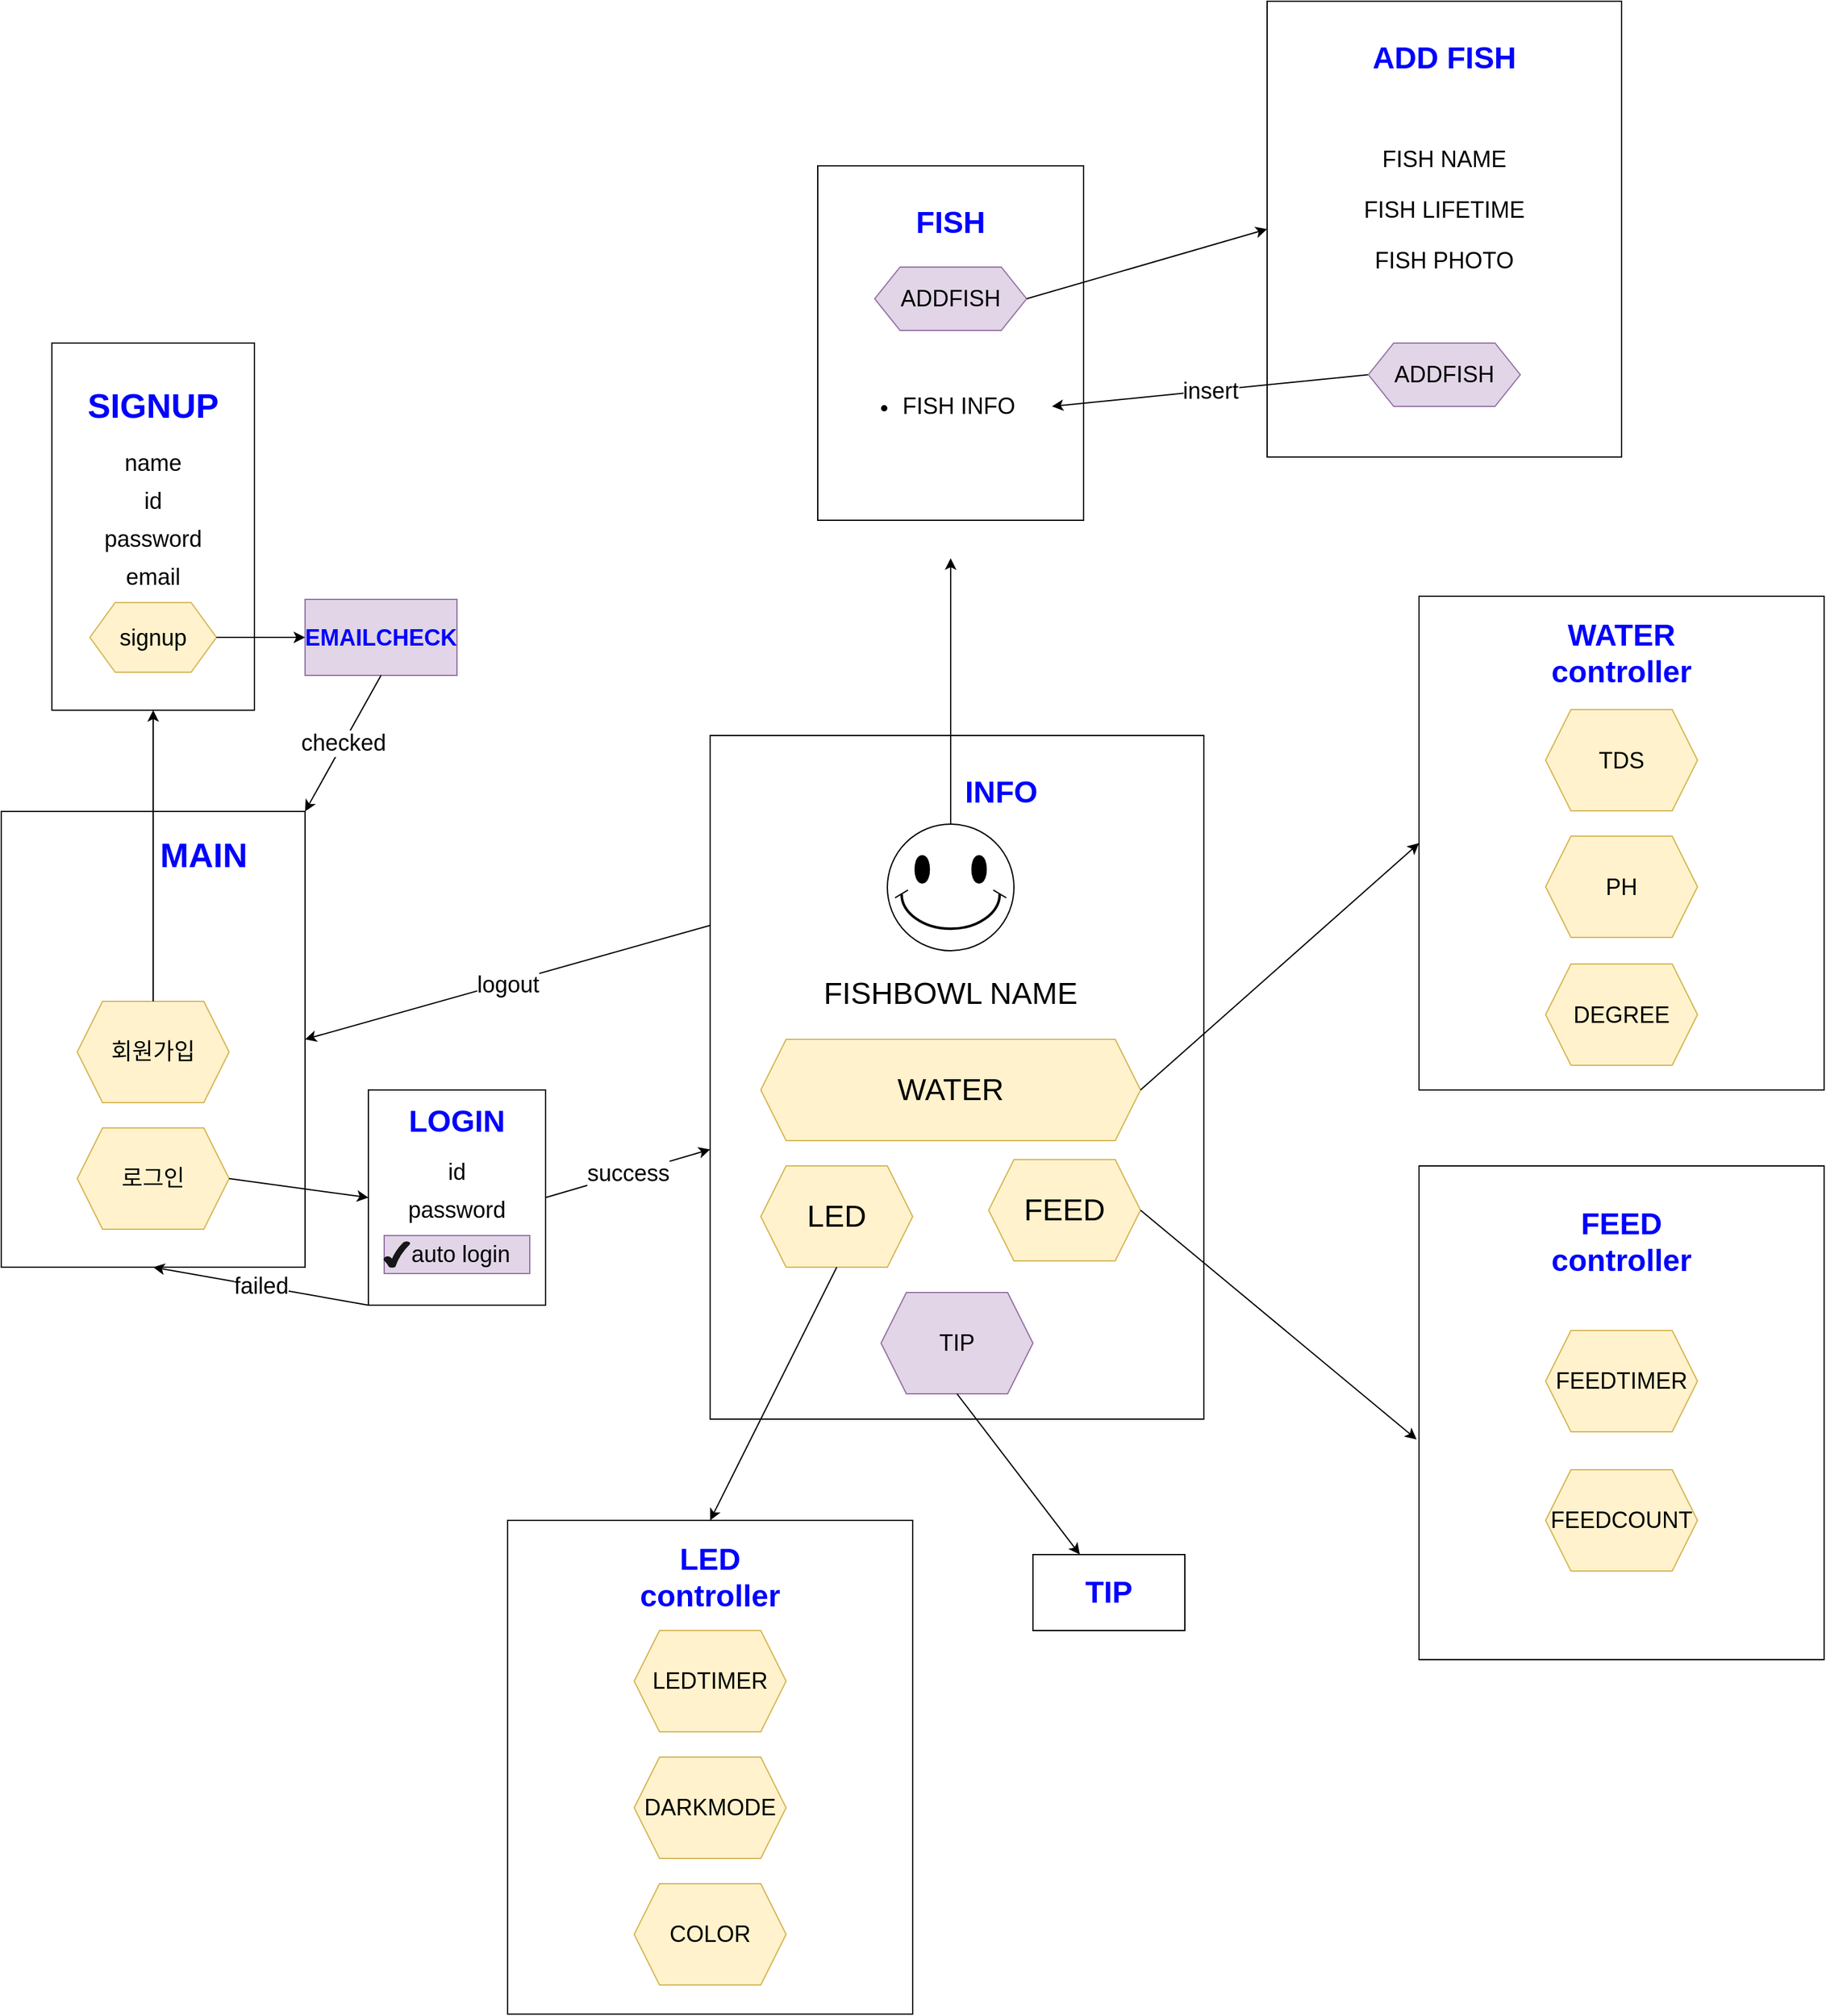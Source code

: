 <mxfile version="20.8.21" type="github">
  <diagram name="페이지-1" id="3XCAYQQOAIDRehz3JEtA">
    <mxGraphModel dx="2390" dy="2154" grid="1" gridSize="10" guides="1" tooltips="1" connect="1" arrows="1" fold="1" page="1" pageScale="1" pageWidth="1169" pageHeight="827" math="0" shadow="0">
      <root>
        <mxCell id="0" />
        <mxCell id="1" parent="0" />
        <mxCell id="ukSUAhaia4mXW8p-TlGC-29" value="" style="rounded=0;whiteSpace=wrap;html=1;fontSize=18;" parent="1" vertex="1">
          <mxGeometry x="40" y="240" width="240" height="360" as="geometry" />
        </mxCell>
        <mxCell id="ukSUAhaia4mXW8p-TlGC-30" value="" style="shape=hexagon;perimeter=hexagonPerimeter2;whiteSpace=wrap;html=1;fixedSize=1;fontSize=18;fillColor=#fff2cc;strokeColor=#d6b656;" parent="1" vertex="1">
          <mxGeometry x="100" y="390" width="120" height="80" as="geometry" />
        </mxCell>
        <mxCell id="ukSUAhaia4mXW8p-TlGC-31" value="" style="shape=hexagon;perimeter=hexagonPerimeter2;whiteSpace=wrap;html=1;fixedSize=1;fontSize=18;fillColor=#fff2cc;strokeColor=#d6b656;" parent="1" vertex="1">
          <mxGeometry x="100" y="490" width="120" height="80" as="geometry" />
        </mxCell>
        <mxCell id="ukSUAhaia4mXW8p-TlGC-33" value="회원가입&lt;br&gt;" style="text;html=1;strokeColor=none;fillColor=none;align=center;verticalAlign=middle;whiteSpace=wrap;rounded=0;fontSize=18;" parent="1" vertex="1">
          <mxGeometry x="120" y="415" width="80" height="30" as="geometry" />
        </mxCell>
        <mxCell id="ukSUAhaia4mXW8p-TlGC-34" value="로그인" style="text;html=1;strokeColor=none;fillColor=none;align=center;verticalAlign=middle;whiteSpace=wrap;rounded=0;fontSize=18;" parent="1" vertex="1">
          <mxGeometry x="120" y="515" width="80" height="30" as="geometry" />
        </mxCell>
        <mxCell id="ukSUAhaia4mXW8p-TlGC-35" value="" style="endArrow=classic;html=1;rounded=0;fontSize=18;exitX=0.5;exitY=0;exitDx=0;exitDy=0;entryX=0.5;entryY=1;entryDx=0;entryDy=0;" parent="1" source="ukSUAhaia4mXW8p-TlGC-30" target="ukSUAhaia4mXW8p-TlGC-37" edge="1">
          <mxGeometry width="50" height="50" relative="1" as="geometry">
            <mxPoint x="910" y="490" as="sourcePoint" />
            <mxPoint x="360" y="280" as="targetPoint" />
          </mxGeometry>
        </mxCell>
        <mxCell id="ukSUAhaia4mXW8p-TlGC-37" value="" style="rounded=0;whiteSpace=wrap;html=1;fontSize=18;" parent="1" vertex="1">
          <mxGeometry x="80" y="-130" width="160" height="290" as="geometry" />
        </mxCell>
        <mxCell id="ukSUAhaia4mXW8p-TlGC-39" value="" style="shape=hexagon;perimeter=hexagonPerimeter2;whiteSpace=wrap;html=1;fixedSize=1;fontSize=18;fillColor=#fff2cc;strokeColor=#d6b656;" parent="1" vertex="1">
          <mxGeometry x="110" y="75" width="100" height="55" as="geometry" />
        </mxCell>
        <mxCell id="ukSUAhaia4mXW8p-TlGC-38" value="signup" style="text;html=1;strokeColor=none;fillColor=none;align=center;verticalAlign=middle;whiteSpace=wrap;rounded=0;fontSize=18;" parent="1" vertex="1">
          <mxGeometry x="130" y="87.5" width="60" height="30" as="geometry" />
        </mxCell>
        <mxCell id="ukSUAhaia4mXW8p-TlGC-40" value="" style="rounded=0;whiteSpace=wrap;html=1;fontSize=18;fillColor=#e1d5e7;strokeColor=#9673a6;" parent="1" vertex="1">
          <mxGeometry x="280" y="72.5" width="120" height="60" as="geometry" />
        </mxCell>
        <mxCell id="ukSUAhaia4mXW8p-TlGC-41" value="" style="endArrow=classic;html=1;rounded=0;fontSize=18;exitX=1;exitY=0.5;exitDx=0;exitDy=0;entryX=0;entryY=0.5;entryDx=0;entryDy=0;" parent="1" source="ukSUAhaia4mXW8p-TlGC-39" target="ukSUAhaia4mXW8p-TlGC-40" edge="1">
          <mxGeometry width="50" height="50" relative="1" as="geometry">
            <mxPoint x="290" y="370" as="sourcePoint" />
            <mxPoint x="340" y="320" as="targetPoint" />
          </mxGeometry>
        </mxCell>
        <mxCell id="ukSUAhaia4mXW8p-TlGC-42" value="&lt;b&gt;&lt;font color=&quot;#0000ff&quot;&gt;EMAILCHECK&lt;/font&gt;&lt;/b&gt;" style="text;html=1;strokeColor=none;fillColor=none;align=center;verticalAlign=middle;whiteSpace=wrap;rounded=0;fontSize=18;" parent="1" vertex="1">
          <mxGeometry x="310" y="88" width="60" height="30" as="geometry" />
        </mxCell>
        <mxCell id="ukSUAhaia4mXW8p-TlGC-44" value="" style="endArrow=classic;html=1;rounded=0;fontSize=18;entryX=1;entryY=0;entryDx=0;entryDy=0;exitX=0.5;exitY=1;exitDx=0;exitDy=0;" parent="1" source="ukSUAhaia4mXW8p-TlGC-40" target="ukSUAhaia4mXW8p-TlGC-29" edge="1">
          <mxGeometry relative="1" as="geometry">
            <mxPoint x="680" y="220" as="sourcePoint" />
            <mxPoint x="780" y="220" as="targetPoint" />
          </mxGeometry>
        </mxCell>
        <mxCell id="ukSUAhaia4mXW8p-TlGC-45" value="checked" style="edgeLabel;resizable=0;html=1;align=center;verticalAlign=middle;fontSize=18;" parent="ukSUAhaia4mXW8p-TlGC-44" connectable="0" vertex="1">
          <mxGeometry relative="1" as="geometry" />
        </mxCell>
        <mxCell id="ukSUAhaia4mXW8p-TlGC-47" value="" style="rounded=0;whiteSpace=wrap;html=1;fontSize=18;" parent="1" vertex="1">
          <mxGeometry x="330" y="460" width="140" height="170" as="geometry" />
        </mxCell>
        <mxCell id="ukSUAhaia4mXW8p-TlGC-48" value="" style="endArrow=classic;html=1;rounded=0;fontSize=18;exitX=1;exitY=0.5;exitDx=0;exitDy=0;entryX=0;entryY=0.5;entryDx=0;entryDy=0;" parent="1" source="ukSUAhaia4mXW8p-TlGC-31" target="ukSUAhaia4mXW8p-TlGC-47" edge="1">
          <mxGeometry width="50" height="50" relative="1" as="geometry">
            <mxPoint x="230" y="560" as="sourcePoint" />
            <mxPoint x="280" y="510" as="targetPoint" />
          </mxGeometry>
        </mxCell>
        <mxCell id="ukSUAhaia4mXW8p-TlGC-49" value="&lt;font color=&quot;#0000ff&quot; style=&quot;font-size: 24px;&quot;&gt;&lt;b&gt;LOGIN&lt;/b&gt;&lt;/font&gt;" style="text;html=1;strokeColor=none;fillColor=none;align=center;verticalAlign=middle;whiteSpace=wrap;rounded=0;fontSize=18;" parent="1" vertex="1">
          <mxGeometry x="370" y="470" width="60" height="30" as="geometry" />
        </mxCell>
        <mxCell id="ukSUAhaia4mXW8p-TlGC-57" value="" style="rounded=0;whiteSpace=wrap;html=1;fontSize=18;" parent="1" vertex="1">
          <mxGeometry x="600" y="180" width="390" height="540" as="geometry" />
        </mxCell>
        <mxCell id="ukSUAhaia4mXW8p-TlGC-59" value="" style="endArrow=classic;html=1;rounded=0;fontSize=18;exitX=1;exitY=0.5;exitDx=0;exitDy=0;" parent="1" source="ukSUAhaia4mXW8p-TlGC-47" target="ukSUAhaia4mXW8p-TlGC-57" edge="1">
          <mxGeometry relative="1" as="geometry">
            <mxPoint x="450" y="470" as="sourcePoint" />
            <mxPoint x="550" y="470" as="targetPoint" />
          </mxGeometry>
        </mxCell>
        <mxCell id="ukSUAhaia4mXW8p-TlGC-60" value="success" style="edgeLabel;resizable=0;html=1;align=center;verticalAlign=middle;fontSize=18;" parent="ukSUAhaia4mXW8p-TlGC-59" connectable="0" vertex="1">
          <mxGeometry relative="1" as="geometry" />
        </mxCell>
        <mxCell id="ukSUAhaia4mXW8p-TlGC-66" value="" style="endArrow=classic;html=1;rounded=0;fontSize=18;entryX=0.5;entryY=1;entryDx=0;entryDy=0;exitX=0;exitY=1;exitDx=0;exitDy=0;" parent="1" source="ukSUAhaia4mXW8p-TlGC-47" target="ukSUAhaia4mXW8p-TlGC-29" edge="1">
          <mxGeometry relative="1" as="geometry">
            <mxPoint x="280" y="730" as="sourcePoint" />
            <mxPoint x="380" y="730" as="targetPoint" />
          </mxGeometry>
        </mxCell>
        <mxCell id="ukSUAhaia4mXW8p-TlGC-67" value="failed" style="edgeLabel;resizable=0;html=1;align=center;verticalAlign=middle;fontSize=18;" parent="ukSUAhaia4mXW8p-TlGC-66" connectable="0" vertex="1">
          <mxGeometry relative="1" as="geometry" />
        </mxCell>
        <mxCell id="ukSUAhaia4mXW8p-TlGC-68" value="id" style="text;html=1;strokeColor=none;fillColor=none;align=center;verticalAlign=middle;whiteSpace=wrap;rounded=0;fontSize=18;" parent="1" vertex="1">
          <mxGeometry x="370" y="510" width="60" height="30" as="geometry" />
        </mxCell>
        <mxCell id="ukSUAhaia4mXW8p-TlGC-69" value="password" style="text;html=1;strokeColor=none;fillColor=none;align=center;verticalAlign=middle;whiteSpace=wrap;rounded=0;fontSize=18;" parent="1" vertex="1">
          <mxGeometry x="370" y="540" width="60" height="30" as="geometry" />
        </mxCell>
        <mxCell id="ukSUAhaia4mXW8p-TlGC-70" value="&lt;font color=&quot;#0000ff&quot; size=&quot;1&quot; style=&quot;&quot;&gt;&lt;b style=&quot;font-size: 27px;&quot;&gt;MAIN&lt;/b&gt;&lt;/font&gt;" style="text;html=1;strokeColor=none;fillColor=none;align=center;verticalAlign=middle;whiteSpace=wrap;rounded=0;fontSize=18;" parent="1" vertex="1">
          <mxGeometry x="170" y="260" width="60" height="30" as="geometry" />
        </mxCell>
        <mxCell id="ukSUAhaia4mXW8p-TlGC-71" value="&lt;span style=&quot;font-size: 24px;&quot;&gt;&lt;b&gt;&lt;font color=&quot;#0000ff&quot;&gt;INFO&lt;/font&gt;&lt;/b&gt;&lt;/span&gt;" style="text;html=1;strokeColor=none;fillColor=none;align=center;verticalAlign=middle;whiteSpace=wrap;rounded=0;fontSize=18;" parent="1" vertex="1">
          <mxGeometry x="800" y="210" width="60" height="30" as="geometry" />
        </mxCell>
        <mxCell id="ukSUAhaia4mXW8p-TlGC-72" value="" style="verticalLabelPosition=bottom;verticalAlign=top;html=1;shape=mxgraph.basic.smiley;fontSize=24;" parent="1" vertex="1">
          <mxGeometry x="740" y="250" width="100" height="100" as="geometry" />
        </mxCell>
        <mxCell id="ukSUAhaia4mXW8p-TlGC-77" value="" style="shape=hexagon;perimeter=hexagonPerimeter2;whiteSpace=wrap;html=1;fixedSize=1;fontSize=18;fillColor=#fff2cc;strokeColor=#d6b656;" parent="1" vertex="1">
          <mxGeometry x="640" y="420" width="300" height="80" as="geometry" />
        </mxCell>
        <mxCell id="ukSUAhaia4mXW8p-TlGC-78" value="TIP" style="shape=hexagon;perimeter=hexagonPerimeter2;whiteSpace=wrap;html=1;fixedSize=1;fontSize=18;fillColor=#e1d5e7;strokeColor=#9673a6;" parent="1" vertex="1">
          <mxGeometry x="735" y="620" width="120" height="80" as="geometry" />
        </mxCell>
        <mxCell id="ukSUAhaia4mXW8p-TlGC-79" value="" style="shape=hexagon;perimeter=hexagonPerimeter2;whiteSpace=wrap;html=1;fixedSize=1;fontSize=18;fillColor=#fff2cc;strokeColor=#d6b656;" parent="1" vertex="1">
          <mxGeometry x="640" y="520" width="120" height="80" as="geometry" />
        </mxCell>
        <mxCell id="ukSUAhaia4mXW8p-TlGC-80" value="" style="shape=hexagon;perimeter=hexagonPerimeter2;whiteSpace=wrap;html=1;fixedSize=1;fontSize=18;fillColor=#fff2cc;strokeColor=#d6b656;" parent="1" vertex="1">
          <mxGeometry x="820" y="515" width="120" height="80" as="geometry" />
        </mxCell>
        <mxCell id="ukSUAhaia4mXW8p-TlGC-82" value="WATER" style="text;html=1;strokeColor=none;fillColor=none;align=center;verticalAlign=middle;whiteSpace=wrap;rounded=0;fontSize=24;" parent="1" vertex="1">
          <mxGeometry x="670" y="445" width="240" height="30" as="geometry" />
        </mxCell>
        <mxCell id="ukSUAhaia4mXW8p-TlGC-84" value="LED" style="text;html=1;strokeColor=none;fillColor=none;align=center;verticalAlign=middle;whiteSpace=wrap;rounded=0;fontSize=24;" parent="1" vertex="1">
          <mxGeometry x="670" y="545" width="60" height="30" as="geometry" />
        </mxCell>
        <mxCell id="ukSUAhaia4mXW8p-TlGC-85" value="FEED" style="text;html=1;strokeColor=none;fillColor=none;align=center;verticalAlign=middle;whiteSpace=wrap;rounded=0;fontSize=24;" parent="1" vertex="1">
          <mxGeometry x="850" y="540" width="60" height="30" as="geometry" />
        </mxCell>
        <mxCell id="ukSUAhaia4mXW8p-TlGC-86" value="id" style="text;html=1;strokeColor=none;fillColor=none;align=center;verticalAlign=middle;whiteSpace=wrap;rounded=0;fontSize=18;" parent="1" vertex="1">
          <mxGeometry x="130" y="-20" width="60" height="30" as="geometry" />
        </mxCell>
        <mxCell id="ukSUAhaia4mXW8p-TlGC-87" value="password" style="text;html=1;strokeColor=none;fillColor=none;align=center;verticalAlign=middle;whiteSpace=wrap;rounded=0;fontSize=18;" parent="1" vertex="1">
          <mxGeometry x="130" y="10" width="60" height="30" as="geometry" />
        </mxCell>
        <mxCell id="ukSUAhaia4mXW8p-TlGC-90" value="email" style="text;html=1;strokeColor=none;fillColor=none;align=center;verticalAlign=middle;whiteSpace=wrap;rounded=0;fontSize=18;" parent="1" vertex="1">
          <mxGeometry x="130" y="40" width="60" height="30" as="geometry" />
        </mxCell>
        <mxCell id="ukSUAhaia4mXW8p-TlGC-91" value="FISHBOWL NAME" style="text;html=1;strokeColor=none;fillColor=none;align=center;verticalAlign=middle;whiteSpace=wrap;rounded=0;fontSize=24;" parent="1" vertex="1">
          <mxGeometry x="670" y="369" width="240" height="30" as="geometry" />
        </mxCell>
        <mxCell id="ukSUAhaia4mXW8p-TlGC-92" value="name" style="text;html=1;strokeColor=none;fillColor=none;align=center;verticalAlign=middle;whiteSpace=wrap;rounded=0;fontSize=18;" parent="1" vertex="1">
          <mxGeometry x="130" y="-50" width="60" height="30" as="geometry" />
        </mxCell>
        <mxCell id="ukSUAhaia4mXW8p-TlGC-94" value="" style="rounded=0;whiteSpace=wrap;html=1;fontSize=24;" parent="1" vertex="1">
          <mxGeometry x="1160" y="70" width="320" height="390" as="geometry" />
        </mxCell>
        <mxCell id="ukSUAhaia4mXW8p-TlGC-95" value="" style="endArrow=classic;html=1;rounded=0;fontSize=24;exitX=1;exitY=0.5;exitDx=0;exitDy=0;entryX=0;entryY=0.5;entryDx=0;entryDy=0;" parent="1" source="ukSUAhaia4mXW8p-TlGC-77" target="ukSUAhaia4mXW8p-TlGC-94" edge="1">
          <mxGeometry width="50" height="50" relative="1" as="geometry">
            <mxPoint x="1240" y="330" as="sourcePoint" />
            <mxPoint x="1290" y="280" as="targetPoint" />
          </mxGeometry>
        </mxCell>
        <mxCell id="ukSUAhaia4mXW8p-TlGC-100" value="TDS" style="shape=hexagon;perimeter=hexagonPerimeter2;whiteSpace=wrap;html=1;fixedSize=1;fontSize=18;fillColor=#fff2cc;strokeColor=#d6b656;" parent="1" vertex="1">
          <mxGeometry x="1260" y="159.5" width="120" height="80" as="geometry" />
        </mxCell>
        <mxCell id="ukSUAhaia4mXW8p-TlGC-101" value="PH" style="shape=hexagon;perimeter=hexagonPerimeter2;whiteSpace=wrap;html=1;fixedSize=1;fontSize=18;fillColor=#fff2cc;strokeColor=#d6b656;" parent="1" vertex="1">
          <mxGeometry x="1260" y="259.5" width="120" height="80" as="geometry" />
        </mxCell>
        <mxCell id="ukSUAhaia4mXW8p-TlGC-102" value="DEGREE" style="shape=hexagon;perimeter=hexagonPerimeter2;whiteSpace=wrap;html=1;fixedSize=1;fontSize=18;fillColor=#fff2cc;strokeColor=#d6b656;" parent="1" vertex="1">
          <mxGeometry x="1260" y="360.5" width="120" height="80" as="geometry" />
        </mxCell>
        <mxCell id="ukSUAhaia4mXW8p-TlGC-103" value="" style="rounded=0;whiteSpace=wrap;html=1;fontSize=24;" parent="1" vertex="1">
          <mxGeometry x="1160" y="520" width="320" height="390" as="geometry" />
        </mxCell>
        <mxCell id="ukSUAhaia4mXW8p-TlGC-104" value="" style="endArrow=classic;html=1;rounded=0;fontSize=24;entryX=-0.006;entryY=0.554;entryDx=0;entryDy=0;entryPerimeter=0;exitX=1;exitY=0.5;exitDx=0;exitDy=0;" parent="1" source="ukSUAhaia4mXW8p-TlGC-80" target="ukSUAhaia4mXW8p-TlGC-103" edge="1">
          <mxGeometry width="50" height="50" relative="1" as="geometry">
            <mxPoint x="1070" y="740" as="sourcePoint" />
            <mxPoint x="1120" y="690" as="targetPoint" />
          </mxGeometry>
        </mxCell>
        <mxCell id="ukSUAhaia4mXW8p-TlGC-105" value="FEEDTIMER" style="shape=hexagon;perimeter=hexagonPerimeter2;whiteSpace=wrap;html=1;fixedSize=1;fontSize=18;fillColor=#fff2cc;strokeColor=#d6b656;" parent="1" vertex="1">
          <mxGeometry x="1260" y="650" width="120" height="80" as="geometry" />
        </mxCell>
        <mxCell id="ukSUAhaia4mXW8p-TlGC-106" value="FEEDCOUNT" style="shape=hexagon;perimeter=hexagonPerimeter2;whiteSpace=wrap;html=1;fixedSize=1;fontSize=18;fillColor=#fff2cc;strokeColor=#d6b656;" parent="1" vertex="1">
          <mxGeometry x="1260" y="760" width="120" height="80" as="geometry" />
        </mxCell>
        <mxCell id="ukSUAhaia4mXW8p-TlGC-107" value="" style="rounded=0;whiteSpace=wrap;html=1;fontSize=24;" parent="1" vertex="1">
          <mxGeometry x="440" y="800" width="320" height="390" as="geometry" />
        </mxCell>
        <mxCell id="ukSUAhaia4mXW8p-TlGC-108" value="" style="endArrow=classic;html=1;rounded=0;fontSize=24;exitX=0.5;exitY=1;exitDx=0;exitDy=0;entryX=0.5;entryY=0;entryDx=0;entryDy=0;" parent="1" source="ukSUAhaia4mXW8p-TlGC-79" target="ukSUAhaia4mXW8p-TlGC-107" edge="1">
          <mxGeometry width="50" height="50" relative="1" as="geometry">
            <mxPoint x="1240" y="640" as="sourcePoint" />
            <mxPoint x="1290" y="590" as="targetPoint" />
          </mxGeometry>
        </mxCell>
        <mxCell id="ukSUAhaia4mXW8p-TlGC-109" value="LEDTIMER" style="shape=hexagon;perimeter=hexagonPerimeter2;whiteSpace=wrap;html=1;fixedSize=1;fontSize=18;fillColor=#fff2cc;strokeColor=#d6b656;" parent="1" vertex="1">
          <mxGeometry x="540" y="887" width="120" height="80" as="geometry" />
        </mxCell>
        <mxCell id="ukSUAhaia4mXW8p-TlGC-110" value="DARKMODE" style="shape=hexagon;perimeter=hexagonPerimeter2;whiteSpace=wrap;html=1;fixedSize=1;fontSize=18;fillColor=#fff2cc;strokeColor=#d6b656;" parent="1" vertex="1">
          <mxGeometry x="540" y="987" width="120" height="80" as="geometry" />
        </mxCell>
        <mxCell id="ukSUAhaia4mXW8p-TlGC-111" value="COLOR" style="shape=hexagon;perimeter=hexagonPerimeter2;whiteSpace=wrap;html=1;fixedSize=1;fontSize=18;fillColor=#fff2cc;strokeColor=#d6b656;" parent="1" vertex="1">
          <mxGeometry x="540" y="1087" width="120" height="80" as="geometry" />
        </mxCell>
        <mxCell id="ukSUAhaia4mXW8p-TlGC-112" value="" style="endArrow=classic;html=1;rounded=0;fontSize=24;exitX=0.5;exitY=1;exitDx=0;exitDy=0;" parent="1" source="ukSUAhaia4mXW8p-TlGC-78" target="ukSUAhaia4mXW8p-TlGC-113" edge="1">
          <mxGeometry width="50" height="50" relative="1" as="geometry">
            <mxPoint x="790" y="710" as="sourcePoint" />
            <mxPoint x="840" y="660" as="targetPoint" />
          </mxGeometry>
        </mxCell>
        <mxCell id="ukSUAhaia4mXW8p-TlGC-113" value="&lt;b&gt;&lt;font color=&quot;#0000ff&quot;&gt;TIP&lt;/font&gt;&lt;/b&gt;" style="rounded=0;whiteSpace=wrap;html=1;fontSize=24;" parent="1" vertex="1">
          <mxGeometry x="855" y="827" width="120" height="60" as="geometry" />
        </mxCell>
        <mxCell id="ukSUAhaia4mXW8p-TlGC-115" value="" style="endArrow=classic;html=1;rounded=0;fontSize=24;entryX=1;entryY=0.5;entryDx=0;entryDy=0;" parent="1" target="ukSUAhaia4mXW8p-TlGC-29" edge="1">
          <mxGeometry relative="1" as="geometry">
            <mxPoint x="600" y="330" as="sourcePoint" />
            <mxPoint x="700" y="330" as="targetPoint" />
          </mxGeometry>
        </mxCell>
        <mxCell id="ukSUAhaia4mXW8p-TlGC-116" value="&lt;font style=&quot;font-size: 18px;&quot;&gt;logout&lt;/font&gt;" style="edgeLabel;resizable=0;html=1;align=center;verticalAlign=middle;fontSize=24;" parent="ukSUAhaia4mXW8p-TlGC-115" connectable="0" vertex="1">
          <mxGeometry relative="1" as="geometry" />
        </mxCell>
        <mxCell id="ukSUAhaia4mXW8p-TlGC-117" value="&lt;b&gt;&lt;font color=&quot;#0000ff&quot;&gt;FEED controller&lt;/font&gt;&lt;/b&gt;" style="text;html=1;strokeColor=none;fillColor=none;align=center;verticalAlign=middle;whiteSpace=wrap;rounded=0;fontSize=24;" parent="1" vertex="1">
          <mxGeometry x="1290" y="565" width="60" height="30" as="geometry" />
        </mxCell>
        <mxCell id="ukSUAhaia4mXW8p-TlGC-118" value="&lt;b&gt;&lt;font color=&quot;#0000ff&quot;&gt;WATER controller&lt;/font&gt;&lt;/b&gt;" style="text;html=1;strokeColor=none;fillColor=none;align=center;verticalAlign=middle;whiteSpace=wrap;rounded=0;fontSize=24;" parent="1" vertex="1">
          <mxGeometry x="1290" y="100" width="60" height="30" as="geometry" />
        </mxCell>
        <mxCell id="ukSUAhaia4mXW8p-TlGC-119" value="&lt;b&gt;&lt;font color=&quot;#0000ff&quot;&gt;LED controller&lt;/font&gt;&lt;/b&gt;" style="text;html=1;strokeColor=none;fillColor=none;align=center;verticalAlign=middle;whiteSpace=wrap;rounded=0;fontSize=24;" parent="1" vertex="1">
          <mxGeometry x="570" y="830" width="60" height="30" as="geometry" />
        </mxCell>
        <mxCell id="ukSUAhaia4mXW8p-TlGC-120" value="" style="endArrow=classic;html=1;rounded=0;fontSize=18;exitX=0.5;exitY=0;exitDx=0;exitDy=0;exitPerimeter=0;" parent="1" source="ukSUAhaia4mXW8p-TlGC-72" edge="1">
          <mxGeometry width="50" height="50" relative="1" as="geometry">
            <mxPoint x="540" y="480" as="sourcePoint" />
            <mxPoint x="790" y="40" as="targetPoint" />
          </mxGeometry>
        </mxCell>
        <mxCell id="ukSUAhaia4mXW8p-TlGC-122" value="" style="rounded=0;whiteSpace=wrap;html=1;fontSize=18;" parent="1" vertex="1">
          <mxGeometry x="685" y="-270" width="210" height="280" as="geometry" />
        </mxCell>
        <mxCell id="ukSUAhaia4mXW8p-TlGC-123" value="&lt;font color=&quot;#0000ff&quot;&gt;&lt;b&gt;FISH&lt;/b&gt;&lt;/font&gt;" style="text;html=1;strokeColor=none;fillColor=none;align=center;verticalAlign=middle;whiteSpace=wrap;rounded=0;fontSize=24;" parent="1" vertex="1">
          <mxGeometry x="760" y="-240" width="60" height="30" as="geometry" />
        </mxCell>
        <mxCell id="ukSUAhaia4mXW8p-TlGC-125" value="ADDFISH" style="shape=hexagon;perimeter=hexagonPerimeter2;whiteSpace=wrap;html=1;fixedSize=1;fontSize=18;fillColor=#e1d5e7;strokeColor=#9673a6;" parent="1" vertex="1">
          <mxGeometry x="730" y="-190" width="120" height="50" as="geometry" />
        </mxCell>
        <mxCell id="ukSUAhaia4mXW8p-TlGC-128" value="&lt;ul&gt;&lt;li&gt;FISH INFO&lt;/li&gt;&lt;/ul&gt;" style="text;strokeColor=none;fillColor=none;html=1;whiteSpace=wrap;verticalAlign=middle;overflow=hidden;fontSize=18;" parent="1" vertex="1">
          <mxGeometry x="710" y="-120" width="160" height="80" as="geometry" />
        </mxCell>
        <mxCell id="ukSUAhaia4mXW8p-TlGC-129" value="" style="endArrow=classic;html=1;rounded=0;fontSize=18;exitX=1;exitY=0.5;exitDx=0;exitDy=0;entryX=0;entryY=0.5;entryDx=0;entryDy=0;" parent="1" source="ukSUAhaia4mXW8p-TlGC-125" target="ukSUAhaia4mXW8p-TlGC-130" edge="1">
          <mxGeometry width="50" height="50" relative="1" as="geometry">
            <mxPoint x="850" y="-160" as="sourcePoint" />
            <mxPoint x="970" y="-200" as="targetPoint" />
          </mxGeometry>
        </mxCell>
        <mxCell id="ukSUAhaia4mXW8p-TlGC-130" value="" style="rounded=0;whiteSpace=wrap;html=1;fontSize=18;" parent="1" vertex="1">
          <mxGeometry x="1040" y="-400" width="280" height="360" as="geometry" />
        </mxCell>
        <mxCell id="ukSUAhaia4mXW8p-TlGC-131" value="&lt;b&gt;&lt;font color=&quot;#0000ff&quot;&gt;ADD FISH&lt;/font&gt;&lt;/b&gt;" style="text;html=1;strokeColor=none;fillColor=none;align=center;verticalAlign=middle;whiteSpace=wrap;rounded=0;fontSize=24;" parent="1" vertex="1">
          <mxGeometry x="1055" y="-370" width="250" height="30" as="geometry" />
        </mxCell>
        <mxCell id="ukSUAhaia4mXW8p-TlGC-132" value="FISH NAME" style="text;html=1;strokeColor=none;fillColor=none;align=center;verticalAlign=middle;whiteSpace=wrap;rounded=0;fontSize=18;" parent="1" vertex="1">
          <mxGeometry x="1125" y="-290" width="110" height="30" as="geometry" />
        </mxCell>
        <mxCell id="ukSUAhaia4mXW8p-TlGC-133" value="FISH LIFETIME" style="text;html=1;strokeColor=none;fillColor=none;align=center;verticalAlign=middle;whiteSpace=wrap;rounded=0;fontSize=18;" parent="1" vertex="1">
          <mxGeometry x="1095" y="-250" width="170" height="30" as="geometry" />
        </mxCell>
        <mxCell id="ukSUAhaia4mXW8p-TlGC-134" value="FISH PHOTO" style="text;html=1;strokeColor=none;fillColor=none;align=center;verticalAlign=middle;whiteSpace=wrap;rounded=0;fontSize=18;" parent="1" vertex="1">
          <mxGeometry x="1095" y="-210" width="170" height="30" as="geometry" />
        </mxCell>
        <mxCell id="ukSUAhaia4mXW8p-TlGC-135" value="" style="endArrow=classic;html=1;rounded=0;fontSize=18;entryX=1;entryY=0.5;entryDx=0;entryDy=0;exitX=0;exitY=0.5;exitDx=0;exitDy=0;" parent="1" source="ukSUAhaia4mXW8p-TlGC-137" target="ukSUAhaia4mXW8p-TlGC-128" edge="1">
          <mxGeometry relative="1" as="geometry">
            <mxPoint x="960" y="-120" as="sourcePoint" />
            <mxPoint x="1060" y="-120" as="targetPoint" />
          </mxGeometry>
        </mxCell>
        <mxCell id="ukSUAhaia4mXW8p-TlGC-136" value="insert" style="edgeLabel;resizable=0;html=1;align=center;verticalAlign=middle;fontSize=18;" parent="ukSUAhaia4mXW8p-TlGC-135" connectable="0" vertex="1">
          <mxGeometry relative="1" as="geometry" />
        </mxCell>
        <mxCell id="ukSUAhaia4mXW8p-TlGC-137" value="ADDFISH" style="shape=hexagon;perimeter=hexagonPerimeter2;whiteSpace=wrap;html=1;fixedSize=1;fontSize=18;fillColor=#e1d5e7;strokeColor=#9673a6;" parent="1" vertex="1">
          <mxGeometry x="1120" y="-130" width="120" height="50" as="geometry" />
        </mxCell>
        <mxCell id="ukSUAhaia4mXW8p-TlGC-138" value="&lt;font color=&quot;#0000ff&quot; size=&quot;1&quot; style=&quot;&quot;&gt;&lt;b style=&quot;font-size: 27px;&quot;&gt;SIGNUP&lt;/b&gt;&lt;/font&gt;" style="text;html=1;strokeColor=none;fillColor=none;align=center;verticalAlign=middle;whiteSpace=wrap;rounded=0;fontSize=18;" parent="1" vertex="1">
          <mxGeometry x="130" y="-95" width="60" height="30" as="geometry" />
        </mxCell>
        <mxCell id="sqgFC7LIT6CcyDyWnAZj-2" value="" style="group" vertex="1" connectable="0" parent="1">
          <mxGeometry x="342.5" y="575" width="115" height="30" as="geometry" />
        </mxCell>
        <mxCell id="ukSUAhaia4mXW8p-TlGC-55" value="&amp;nbsp;auto login" style="text;html=1;align=center;verticalAlign=middle;whiteSpace=wrap;rounded=0;fontSize=18;fillColor=#e1d5e7;strokeColor=#9673a6;" parent="sqgFC7LIT6CcyDyWnAZj-2" vertex="1">
          <mxGeometry width="115" height="30" as="geometry" />
        </mxCell>
        <mxCell id="ukSUAhaia4mXW8p-TlGC-54" value="" style="verticalLabelPosition=bottom;verticalAlign=top;html=1;shape=mxgraph.basic.tick;fontSize=18;fillColor=#161517;strokeColor=#161517;" parent="sqgFC7LIT6CcyDyWnAZj-2" vertex="1">
          <mxGeometry y="5" width="20" height="20" as="geometry" />
        </mxCell>
      </root>
    </mxGraphModel>
  </diagram>
</mxfile>
